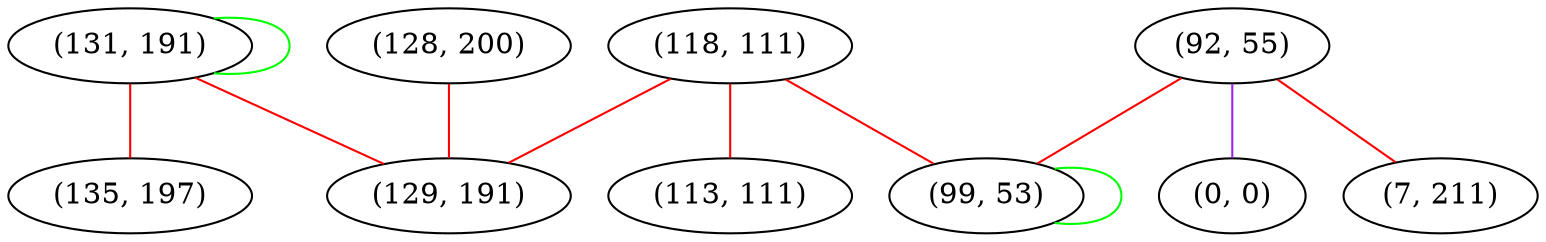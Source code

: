 graph "" {
"(128, 200)";
"(131, 191)";
"(92, 55)";
"(118, 111)";
"(0, 0)";
"(99, 53)";
"(7, 211)";
"(135, 197)";
"(129, 191)";
"(113, 111)";
"(128, 200)" -- "(129, 191)"  [color=red, key=0, weight=1];
"(131, 191)" -- "(131, 191)"  [color=green, key=0, weight=2];
"(131, 191)" -- "(135, 197)"  [color=red, key=0, weight=1];
"(131, 191)" -- "(129, 191)"  [color=red, key=0, weight=1];
"(92, 55)" -- "(7, 211)"  [color=red, key=0, weight=1];
"(92, 55)" -- "(0, 0)"  [color=purple, key=0, weight=4];
"(92, 55)" -- "(99, 53)"  [color=red, key=0, weight=1];
"(118, 111)" -- "(113, 111)"  [color=red, key=0, weight=1];
"(118, 111)" -- "(129, 191)"  [color=red, key=0, weight=1];
"(118, 111)" -- "(99, 53)"  [color=red, key=0, weight=1];
"(99, 53)" -- "(99, 53)"  [color=green, key=0, weight=2];
}
